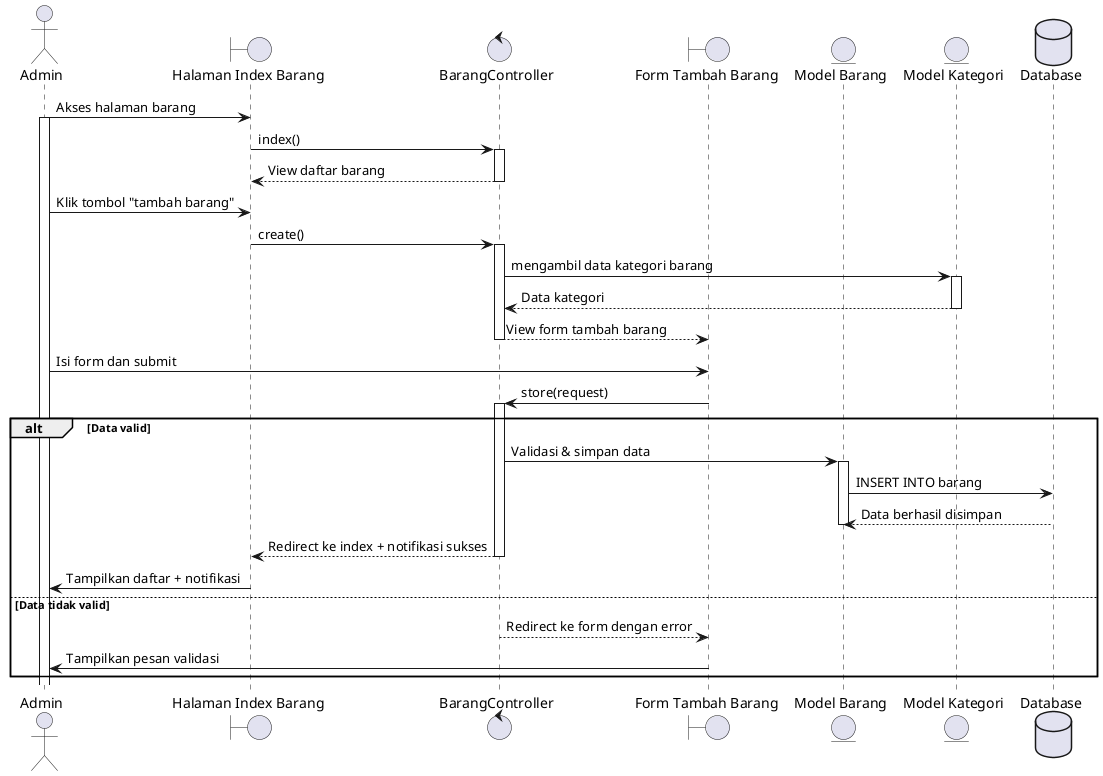 @startuml
actor Admin

boundary "Halaman Index Barang" as BarangIndex
control "BarangController" as BarangController
boundary "Form Tambah Barang" as BarangForm
entity "Model Barang" as BarangModel
entity "Model Kategori" as KategoriModel
database "Database" as DB

Admin -> BarangIndex: Akses halaman barang
activate Admin
BarangIndex -> BarangController: index()
activate BarangController
BarangController --> BarangIndex: View daftar barang
deactivate BarangController

Admin -> BarangIndex: Klik tombol "tambah barang"
BarangIndex -> BarangController: create()
activate BarangController
BarangController -> KategoriModel: mengambil data kategori barang
activate KategoriModel
KategoriModel --> BarangController: Data kategori
deactivate KategoriModel
BarangController --> BarangForm: View form tambah barang
deactivate BarangController

Admin -> BarangForm: Isi form dan submit
BarangForm -> BarangController: store(request)
activate BarangController

alt Data valid
    BarangController -> BarangModel: Validasi & simpan data
    activate BarangModel
    BarangModel -> DB: INSERT INTO barang
    DB --> BarangModel: Data berhasil disimpan
    deactivate BarangModel

    BarangController --> BarangIndex: Redirect ke index + notifikasi sukses
    deactivate BarangController
    BarangIndex -> Admin: Tampilkan daftar + notifikasi
else Data tidak valid
    BarangController --> BarangForm: Redirect ke form dengan error
    deactivate BarangController
    BarangForm -> Admin: Tampilkan pesan validasi
end


@enduml